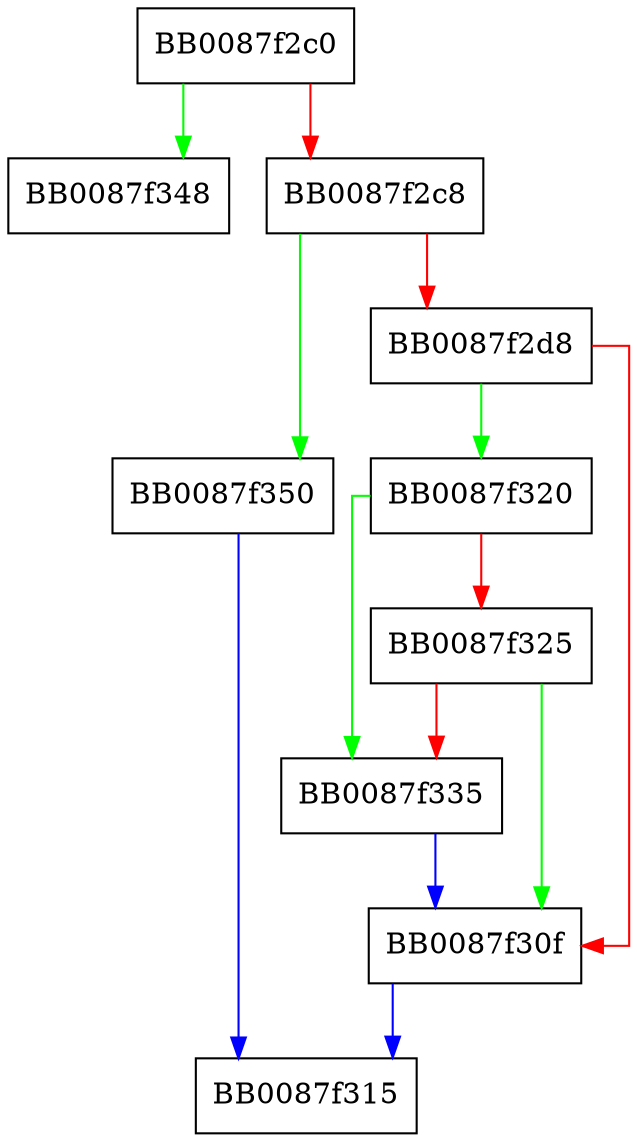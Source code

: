 digraph fgets_unlocked {
  node [shape="box"];
  graph [splines=ortho];
  BB0087f2c0 -> BB0087f348 [color="green"];
  BB0087f2c0 -> BB0087f2c8 [color="red"];
  BB0087f2c8 -> BB0087f350 [color="green"];
  BB0087f2c8 -> BB0087f2d8 [color="red"];
  BB0087f2d8 -> BB0087f320 [color="green"];
  BB0087f2d8 -> BB0087f30f [color="red"];
  BB0087f30f -> BB0087f315 [color="blue"];
  BB0087f320 -> BB0087f335 [color="green"];
  BB0087f320 -> BB0087f325 [color="red"];
  BB0087f325 -> BB0087f30f [color="green"];
  BB0087f325 -> BB0087f335 [color="red"];
  BB0087f335 -> BB0087f30f [color="blue"];
  BB0087f350 -> BB0087f315 [color="blue"];
}